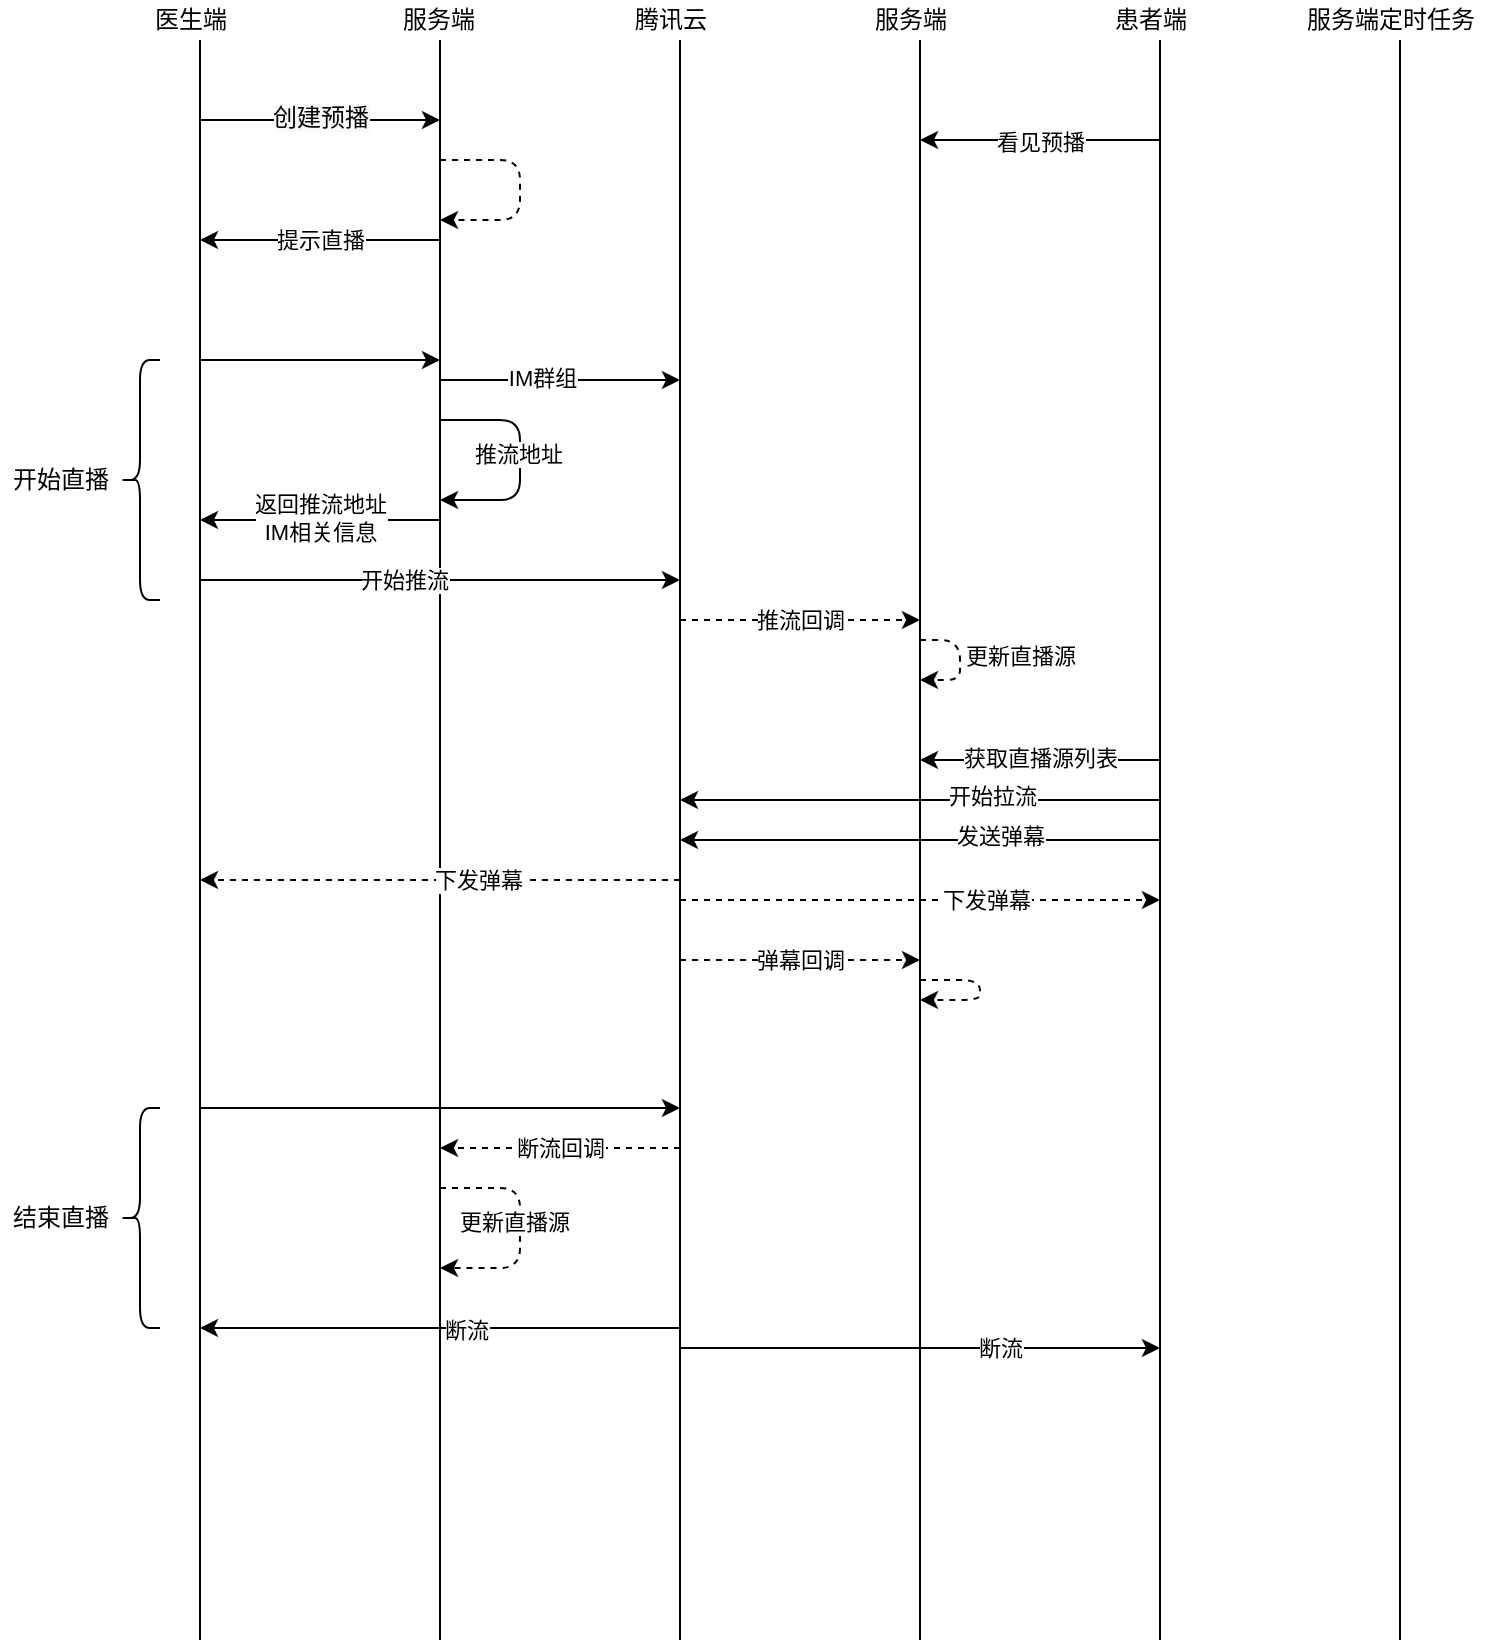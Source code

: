<mxfile version="13.1.11" type="github">
  <diagram id="s6GvzhyZXyXigpIVoT9W" name="Page-1">
    <mxGraphModel dx="1033" dy="593" grid="1" gridSize="10" guides="1" tooltips="1" connect="1" arrows="1" fold="1" page="1" pageScale="1" pageWidth="827" pageHeight="1169" math="0" shadow="0">
      <root>
        <mxCell id="0" />
        <mxCell id="1" parent="0" />
        <mxCell id="MGwzuce8domgcDsSt-gz-1" value="" style="endArrow=none;html=1;" parent="1" edge="1">
          <mxGeometry width="50" height="50" relative="1" as="geometry">
            <mxPoint x="320" y="960" as="sourcePoint" />
            <mxPoint x="320" y="160" as="targetPoint" />
          </mxGeometry>
        </mxCell>
        <mxCell id="MGwzuce8domgcDsSt-gz-2" value="" style="endArrow=none;html=1;" parent="1" edge="1">
          <mxGeometry width="50" height="50" relative="1" as="geometry">
            <mxPoint x="440" y="960" as="sourcePoint" />
            <mxPoint x="440" y="160" as="targetPoint" />
          </mxGeometry>
        </mxCell>
        <mxCell id="MGwzuce8domgcDsSt-gz-3" value="" style="endArrow=none;html=1;" parent="1" edge="1">
          <mxGeometry width="50" height="50" relative="1" as="geometry">
            <mxPoint x="560" y="960" as="sourcePoint" />
            <mxPoint x="560" y="160" as="targetPoint" />
          </mxGeometry>
        </mxCell>
        <mxCell id="MGwzuce8domgcDsSt-gz-4" value="医生端" style="text;html=1;align=center;verticalAlign=middle;resizable=0;points=[];autosize=1;" parent="1" vertex="1">
          <mxGeometry x="290" y="140" width="50" height="20" as="geometry" />
        </mxCell>
        <mxCell id="MGwzuce8domgcDsSt-gz-5" value="服务端" style="text;html=1;align=center;verticalAlign=middle;resizable=0;points=[];autosize=1;" parent="1" vertex="1">
          <mxGeometry x="414" y="140" width="50" height="20" as="geometry" />
        </mxCell>
        <mxCell id="MGwzuce8domgcDsSt-gz-6" value="腾讯云" style="text;html=1;align=center;verticalAlign=middle;resizable=0;points=[];autosize=1;" parent="1" vertex="1">
          <mxGeometry x="530" y="140" width="50" height="20" as="geometry" />
        </mxCell>
        <mxCell id="MGwzuce8domgcDsSt-gz-7" value="" style="endArrow=classic;html=1;" parent="1" edge="1">
          <mxGeometry width="50" height="50" relative="1" as="geometry">
            <mxPoint x="320" y="200" as="sourcePoint" />
            <mxPoint x="440" y="200" as="targetPoint" />
          </mxGeometry>
        </mxCell>
        <mxCell id="MGwzuce8domgcDsSt-gz-8" value="&lt;span style=&quot;font-size: 12px ; background-color: rgb(248 , 249 , 250)&quot;&gt;创建预播&lt;/span&gt;" style="edgeLabel;html=1;align=center;verticalAlign=middle;resizable=0;points=[];" parent="MGwzuce8domgcDsSt-gz-7" vertex="1" connectable="0">
          <mxGeometry x="-0.311" y="1" relative="1" as="geometry">
            <mxPoint x="18.62" as="offset" />
          </mxGeometry>
        </mxCell>
        <mxCell id="MGwzuce8domgcDsSt-gz-9" value="" style="endArrow=none;html=1;" parent="1" edge="1">
          <mxGeometry width="50" height="50" relative="1" as="geometry">
            <mxPoint x="680" y="960" as="sourcePoint" />
            <mxPoint x="680" y="160" as="targetPoint" />
          </mxGeometry>
        </mxCell>
        <mxCell id="MGwzuce8domgcDsSt-gz-10" value="" style="endArrow=none;html=1;" parent="1" edge="1">
          <mxGeometry width="50" height="50" relative="1" as="geometry">
            <mxPoint x="800" y="960" as="sourcePoint" />
            <mxPoint x="800" y="160" as="targetPoint" />
          </mxGeometry>
        </mxCell>
        <mxCell id="MGwzuce8domgcDsSt-gz-11" value="服务端" style="text;html=1;align=center;verticalAlign=middle;resizable=0;points=[];autosize=1;" parent="1" vertex="1">
          <mxGeometry x="650" y="140" width="50" height="20" as="geometry" />
        </mxCell>
        <mxCell id="MGwzuce8domgcDsSt-gz-12" value="患者端" style="text;html=1;align=center;verticalAlign=middle;resizable=0;points=[];autosize=1;" parent="1" vertex="1">
          <mxGeometry x="770" y="140" width="50" height="20" as="geometry" />
        </mxCell>
        <mxCell id="MGwzuce8domgcDsSt-gz-13" value="" style="endArrow=classic;html=1;" parent="1" edge="1">
          <mxGeometry width="50" height="50" relative="1" as="geometry">
            <mxPoint x="800" y="210" as="sourcePoint" />
            <mxPoint x="680" y="210" as="targetPoint" />
          </mxGeometry>
        </mxCell>
        <mxCell id="MGwzuce8domgcDsSt-gz-14" value="看见预播" style="edgeLabel;html=1;align=center;verticalAlign=middle;resizable=0;points=[];" parent="MGwzuce8domgcDsSt-gz-13" vertex="1" connectable="0">
          <mxGeometry x="0.197" y="1" relative="1" as="geometry">
            <mxPoint x="11.72" as="offset" />
          </mxGeometry>
        </mxCell>
        <mxCell id="MGwzuce8domgcDsSt-gz-15" value="" style="endArrow=classic;html=1;dashed=1;" parent="1" edge="1">
          <mxGeometry width="50" height="50" relative="1" as="geometry">
            <mxPoint x="440" y="220" as="sourcePoint" />
            <mxPoint x="440" y="250" as="targetPoint" />
            <Array as="points">
              <mxPoint x="480" y="220" />
              <mxPoint x="480" y="250" />
            </Array>
          </mxGeometry>
        </mxCell>
        <mxCell id="MGwzuce8domgcDsSt-gz-16" value="" style="endArrow=classic;html=1;" parent="1" edge="1">
          <mxGeometry width="50" height="50" relative="1" as="geometry">
            <mxPoint x="440" y="260" as="sourcePoint" />
            <mxPoint x="320" y="260" as="targetPoint" />
          </mxGeometry>
        </mxCell>
        <mxCell id="MGwzuce8domgcDsSt-gz-17" value="提示直播" style="edgeLabel;html=1;align=center;verticalAlign=middle;resizable=0;points=[];" parent="MGwzuce8domgcDsSt-gz-16" vertex="1" connectable="0">
          <mxGeometry x="0.277" relative="1" as="geometry">
            <mxPoint x="16.55" as="offset" />
          </mxGeometry>
        </mxCell>
        <mxCell id="MGwzuce8domgcDsSt-gz-18" value="" style="endArrow=classic;html=1;" parent="1" edge="1">
          <mxGeometry width="50" height="50" relative="1" as="geometry">
            <mxPoint x="320" y="320" as="sourcePoint" />
            <mxPoint x="440" y="320" as="targetPoint" />
          </mxGeometry>
        </mxCell>
        <mxCell id="MGwzuce8domgcDsSt-gz-19" value="" style="endArrow=classic;html=1;" parent="1" edge="1">
          <mxGeometry width="50" height="50" relative="1" as="geometry">
            <mxPoint x="440" y="330" as="sourcePoint" />
            <mxPoint x="560" y="330" as="targetPoint" />
          </mxGeometry>
        </mxCell>
        <mxCell id="MGwzuce8domgcDsSt-gz-20" value="IM群组" style="edgeLabel;html=1;align=center;verticalAlign=middle;resizable=0;points=[];" parent="MGwzuce8domgcDsSt-gz-19" vertex="1" connectable="0">
          <mxGeometry x="-0.162" y="1" relative="1" as="geometry">
            <mxPoint as="offset" />
          </mxGeometry>
        </mxCell>
        <mxCell id="MGwzuce8domgcDsSt-gz-21" value="" style="endArrow=classic;html=1;" parent="1" edge="1">
          <mxGeometry width="50" height="50" relative="1" as="geometry">
            <mxPoint x="440" y="350" as="sourcePoint" />
            <mxPoint x="440" y="390" as="targetPoint" />
            <Array as="points">
              <mxPoint x="480" y="350" />
              <mxPoint x="480" y="390" />
            </Array>
          </mxGeometry>
        </mxCell>
        <mxCell id="MGwzuce8domgcDsSt-gz-22" value="推流地址" style="edgeLabel;html=1;align=center;verticalAlign=middle;resizable=0;points=[];" parent="MGwzuce8domgcDsSt-gz-21" vertex="1" connectable="0">
          <mxGeometry x="-0.062" y="-1" relative="1" as="geometry">
            <mxPoint as="offset" />
          </mxGeometry>
        </mxCell>
        <mxCell id="MGwzuce8domgcDsSt-gz-23" value="" style="endArrow=classic;html=1;" parent="1" edge="1">
          <mxGeometry width="50" height="50" relative="1" as="geometry">
            <mxPoint x="440" y="400" as="sourcePoint" />
            <mxPoint x="320" y="400" as="targetPoint" />
          </mxGeometry>
        </mxCell>
        <mxCell id="MGwzuce8domgcDsSt-gz-24" value="返回推流地址&lt;br&gt;IM相关信息" style="edgeLabel;html=1;align=center;verticalAlign=middle;resizable=0;points=[];" parent="MGwzuce8domgcDsSt-gz-23" vertex="1" connectable="0">
          <mxGeometry x="0.392" y="-1" relative="1" as="geometry">
            <mxPoint x="23.45" as="offset" />
          </mxGeometry>
        </mxCell>
        <mxCell id="MGwzuce8domgcDsSt-gz-25" value="" style="shape=curlyBracket;whiteSpace=wrap;html=1;rounded=1;" parent="1" vertex="1">
          <mxGeometry x="280" y="320" width="20" height="120" as="geometry" />
        </mxCell>
        <mxCell id="MGwzuce8domgcDsSt-gz-26" value="开始直播" style="text;html=1;align=center;verticalAlign=middle;resizable=0;points=[];autosize=1;" parent="1" vertex="1">
          <mxGeometry x="220" y="370" width="60" height="20" as="geometry" />
        </mxCell>
        <mxCell id="MGwzuce8domgcDsSt-gz-27" value="" style="endArrow=classic;html=1;" parent="1" edge="1">
          <mxGeometry width="50" height="50" relative="1" as="geometry">
            <mxPoint x="320" y="430" as="sourcePoint" />
            <mxPoint x="560" y="430" as="targetPoint" />
          </mxGeometry>
        </mxCell>
        <mxCell id="MGwzuce8domgcDsSt-gz-28" value="开始推流" style="edgeLabel;html=1;align=center;verticalAlign=middle;resizable=0;points=[];" parent="MGwzuce8domgcDsSt-gz-27" vertex="1" connectable="0">
          <mxGeometry x="-0.15" relative="1" as="geometry">
            <mxPoint as="offset" />
          </mxGeometry>
        </mxCell>
        <mxCell id="MGwzuce8domgcDsSt-gz-29" value="" style="endArrow=classic;html=1;" parent="1" edge="1">
          <mxGeometry width="50" height="50" relative="1" as="geometry">
            <mxPoint x="800" y="520" as="sourcePoint" />
            <mxPoint x="680" y="520" as="targetPoint" />
          </mxGeometry>
        </mxCell>
        <mxCell id="MGwzuce8domgcDsSt-gz-30" value="获取直播源列表" style="edgeLabel;html=1;align=center;verticalAlign=middle;resizable=0;points=[];" parent="MGwzuce8domgcDsSt-gz-29" vertex="1" connectable="0">
          <mxGeometry x="0.541" y="-1" relative="1" as="geometry">
            <mxPoint x="32.41" as="offset" />
          </mxGeometry>
        </mxCell>
        <mxCell id="MGwzuce8domgcDsSt-gz-31" value="" style="endArrow=classic;html=1;dashed=1;" parent="1" edge="1">
          <mxGeometry width="50" height="50" relative="1" as="geometry">
            <mxPoint x="560" y="450" as="sourcePoint" />
            <mxPoint x="680" y="450" as="targetPoint" />
          </mxGeometry>
        </mxCell>
        <mxCell id="MGwzuce8domgcDsSt-gz-32" value="推流回调" style="edgeLabel;html=1;align=center;verticalAlign=middle;resizable=0;points=[];" parent="MGwzuce8domgcDsSt-gz-31" vertex="1" connectable="0">
          <mxGeometry x="-0.288" relative="1" as="geometry">
            <mxPoint x="17.24" as="offset" />
          </mxGeometry>
        </mxCell>
        <mxCell id="MGwzuce8domgcDsSt-gz-33" value="" style="endArrow=classic;html=1;dashed=1;" parent="1" edge="1">
          <mxGeometry width="50" height="50" relative="1" as="geometry">
            <mxPoint x="680" y="460" as="sourcePoint" />
            <mxPoint x="680" y="480" as="targetPoint" />
            <Array as="points">
              <mxPoint x="700" y="460" />
              <mxPoint x="700" y="480" />
            </Array>
          </mxGeometry>
        </mxCell>
        <mxCell id="MGwzuce8domgcDsSt-gz-34" value="更新直播源" style="edgeLabel;html=1;align=center;verticalAlign=middle;resizable=0;points=[];" parent="MGwzuce8domgcDsSt-gz-33" vertex="1" connectable="0">
          <mxGeometry x="-0.085" y="-2" relative="1" as="geometry">
            <mxPoint x="32" as="offset" />
          </mxGeometry>
        </mxCell>
        <mxCell id="MGwzuce8domgcDsSt-gz-35" value="" style="endArrow=classic;html=1;" parent="1" edge="1">
          <mxGeometry width="50" height="50" relative="1" as="geometry">
            <mxPoint x="800" y="540" as="sourcePoint" />
            <mxPoint x="560" y="540" as="targetPoint" />
          </mxGeometry>
        </mxCell>
        <mxCell id="MGwzuce8domgcDsSt-gz-36" value="开始拉流" style="edgeLabel;html=1;align=center;verticalAlign=middle;resizable=0;points=[];" parent="MGwzuce8domgcDsSt-gz-35" vertex="1" connectable="0">
          <mxGeometry x="-0.298" y="-2" relative="1" as="geometry">
            <mxPoint as="offset" />
          </mxGeometry>
        </mxCell>
        <mxCell id="MGwzuce8domgcDsSt-gz-37" value="" style="endArrow=classic;html=1;" parent="1" edge="1">
          <mxGeometry width="50" height="50" relative="1" as="geometry">
            <mxPoint x="800" y="560" as="sourcePoint" />
            <mxPoint x="560" y="560" as="targetPoint" />
          </mxGeometry>
        </mxCell>
        <mxCell id="MGwzuce8domgcDsSt-gz-38" value="发送弹幕" style="edgeLabel;html=1;align=center;verticalAlign=middle;resizable=0;points=[];" parent="MGwzuce8domgcDsSt-gz-37" vertex="1" connectable="0">
          <mxGeometry x="-0.247" y="-2" relative="1" as="geometry">
            <mxPoint x="10.34" as="offset" />
          </mxGeometry>
        </mxCell>
        <mxCell id="MGwzuce8domgcDsSt-gz-39" value="" style="endArrow=classic;html=1;dashed=1;" parent="1" edge="1">
          <mxGeometry width="50" height="50" relative="1" as="geometry">
            <mxPoint x="560" y="580" as="sourcePoint" />
            <mxPoint x="320" y="580" as="targetPoint" />
          </mxGeometry>
        </mxCell>
        <mxCell id="MGwzuce8domgcDsSt-gz-40" value="下发弹幕" style="edgeLabel;html=1;align=center;verticalAlign=middle;resizable=0;points=[];" parent="MGwzuce8domgcDsSt-gz-39" vertex="1" connectable="0">
          <mxGeometry x="-0.154" relative="1" as="geometry">
            <mxPoint as="offset" />
          </mxGeometry>
        </mxCell>
        <mxCell id="MGwzuce8domgcDsSt-gz-41" value="" style="endArrow=classic;html=1;dashed=1;" parent="1" edge="1">
          <mxGeometry width="50" height="50" relative="1" as="geometry">
            <mxPoint x="560" y="590" as="sourcePoint" />
            <mxPoint x="800" y="590" as="targetPoint" />
          </mxGeometry>
        </mxCell>
        <mxCell id="MGwzuce8domgcDsSt-gz-42" value="下发弹幕" style="edgeLabel;html=1;align=center;verticalAlign=middle;resizable=0;points=[];" parent="MGwzuce8domgcDsSt-gz-41" vertex="1" connectable="0">
          <mxGeometry x="0.274" relative="1" as="geometry">
            <mxPoint as="offset" />
          </mxGeometry>
        </mxCell>
        <mxCell id="MGwzuce8domgcDsSt-gz-43" value="" style="endArrow=none;html=1;" parent="1" edge="1">
          <mxGeometry width="50" height="50" relative="1" as="geometry">
            <mxPoint x="920" y="960" as="sourcePoint" />
            <mxPoint x="920" y="160" as="targetPoint" />
          </mxGeometry>
        </mxCell>
        <mxCell id="MGwzuce8domgcDsSt-gz-44" value="服务端定时任务" style="text;html=1;align=center;verticalAlign=middle;resizable=0;points=[];autosize=1;" parent="1" vertex="1">
          <mxGeometry x="865" y="140" width="100" height="20" as="geometry" />
        </mxCell>
        <mxCell id="MGwzuce8domgcDsSt-gz-45" value="" style="endArrow=classic;html=1;" parent="1" edge="1">
          <mxGeometry width="50" height="50" relative="1" as="geometry">
            <mxPoint x="320" y="694" as="sourcePoint" />
            <mxPoint x="560" y="694" as="targetPoint" />
          </mxGeometry>
        </mxCell>
        <mxCell id="MGwzuce8domgcDsSt-gz-46" value="" style="endArrow=classic;html=1;dashed=1;" parent="1" edge="1">
          <mxGeometry width="50" height="50" relative="1" as="geometry">
            <mxPoint x="560" y="714" as="sourcePoint" />
            <mxPoint x="440" y="714" as="targetPoint" />
          </mxGeometry>
        </mxCell>
        <mxCell id="MGwzuce8domgcDsSt-gz-47" value="断流回调" style="edgeLabel;html=1;align=center;verticalAlign=middle;resizable=0;points=[];" parent="MGwzuce8domgcDsSt-gz-46" vertex="1" connectable="0">
          <mxGeometry x="0.241" relative="1" as="geometry">
            <mxPoint x="14.4" as="offset" />
          </mxGeometry>
        </mxCell>
        <mxCell id="MGwzuce8domgcDsSt-gz-48" value="" style="endArrow=classic;html=1;" parent="1" edge="1">
          <mxGeometry width="50" height="50" relative="1" as="geometry">
            <mxPoint x="560" y="804" as="sourcePoint" />
            <mxPoint x="320" y="804" as="targetPoint" />
          </mxGeometry>
        </mxCell>
        <mxCell id="MGwzuce8domgcDsSt-gz-49" value="断流" style="edgeLabel;html=1;align=center;verticalAlign=middle;resizable=0;points=[];" parent="MGwzuce8domgcDsSt-gz-48" vertex="1" connectable="0">
          <mxGeometry x="-0.106" y="1" relative="1" as="geometry">
            <mxPoint as="offset" />
          </mxGeometry>
        </mxCell>
        <mxCell id="MGwzuce8domgcDsSt-gz-50" value="" style="endArrow=classic;html=1;" parent="1" edge="1">
          <mxGeometry width="50" height="50" relative="1" as="geometry">
            <mxPoint x="560" y="814" as="sourcePoint" />
            <mxPoint x="800" y="814" as="targetPoint" />
          </mxGeometry>
        </mxCell>
        <mxCell id="MGwzuce8domgcDsSt-gz-51" value="断流" style="edgeLabel;html=1;align=center;verticalAlign=middle;resizable=0;points=[];" parent="MGwzuce8domgcDsSt-gz-50" vertex="1" connectable="0">
          <mxGeometry x="-0.614" relative="1" as="geometry">
            <mxPoint x="113.6" as="offset" />
          </mxGeometry>
        </mxCell>
        <mxCell id="MGwzuce8domgcDsSt-gz-52" value="" style="shape=curlyBracket;whiteSpace=wrap;html=1;rounded=1;" parent="1" vertex="1">
          <mxGeometry x="280" y="694" width="20" height="110" as="geometry" />
        </mxCell>
        <mxCell id="MGwzuce8domgcDsSt-gz-53" value="结束直播" style="text;html=1;align=center;verticalAlign=middle;resizable=0;points=[];autosize=1;" parent="1" vertex="1">
          <mxGeometry x="220" y="739" width="60" height="20" as="geometry" />
        </mxCell>
        <mxCell id="MGwzuce8domgcDsSt-gz-54" value="" style="endArrow=classic;html=1;dashed=1;" parent="1" edge="1">
          <mxGeometry width="50" height="50" relative="1" as="geometry">
            <mxPoint x="440" y="734" as="sourcePoint" />
            <mxPoint x="440" y="774" as="targetPoint" />
            <Array as="points">
              <mxPoint x="480" y="734" />
              <mxPoint x="480" y="774" />
            </Array>
          </mxGeometry>
        </mxCell>
        <mxCell id="MGwzuce8domgcDsSt-gz-55" value="更新直播源" style="edgeLabel;html=1;align=center;verticalAlign=middle;resizable=0;points=[];" parent="MGwzuce8domgcDsSt-gz-54" vertex="1" connectable="0">
          <mxGeometry x="-0.058" y="-3" relative="1" as="geometry">
            <mxPoint as="offset" />
          </mxGeometry>
        </mxCell>
        <mxCell id="MGwzuce8domgcDsSt-gz-56" value="" style="endArrow=classic;html=1;dashed=1;" parent="1" edge="1">
          <mxGeometry width="50" height="50" relative="1" as="geometry">
            <mxPoint x="560" y="620" as="sourcePoint" />
            <mxPoint x="680" y="620" as="targetPoint" />
          </mxGeometry>
        </mxCell>
        <mxCell id="MGwzuce8domgcDsSt-gz-57" value="弹幕回调" style="edgeLabel;html=1;align=center;verticalAlign=middle;resizable=0;points=[];" parent="MGwzuce8domgcDsSt-gz-56" vertex="1" connectable="0">
          <mxGeometry x="-0.259" relative="1" as="geometry">
            <mxPoint x="15.45" as="offset" />
          </mxGeometry>
        </mxCell>
        <mxCell id="MGwzuce8domgcDsSt-gz-58" value="" style="endArrow=classic;html=1;dashed=1;" parent="1" edge="1">
          <mxGeometry width="50" height="50" relative="1" as="geometry">
            <mxPoint x="680" y="630" as="sourcePoint" />
            <mxPoint x="680" y="640" as="targetPoint" />
            <Array as="points">
              <mxPoint x="710" y="630" />
              <mxPoint x="710" y="640" />
            </Array>
          </mxGeometry>
        </mxCell>
      </root>
    </mxGraphModel>
  </diagram>
</mxfile>

